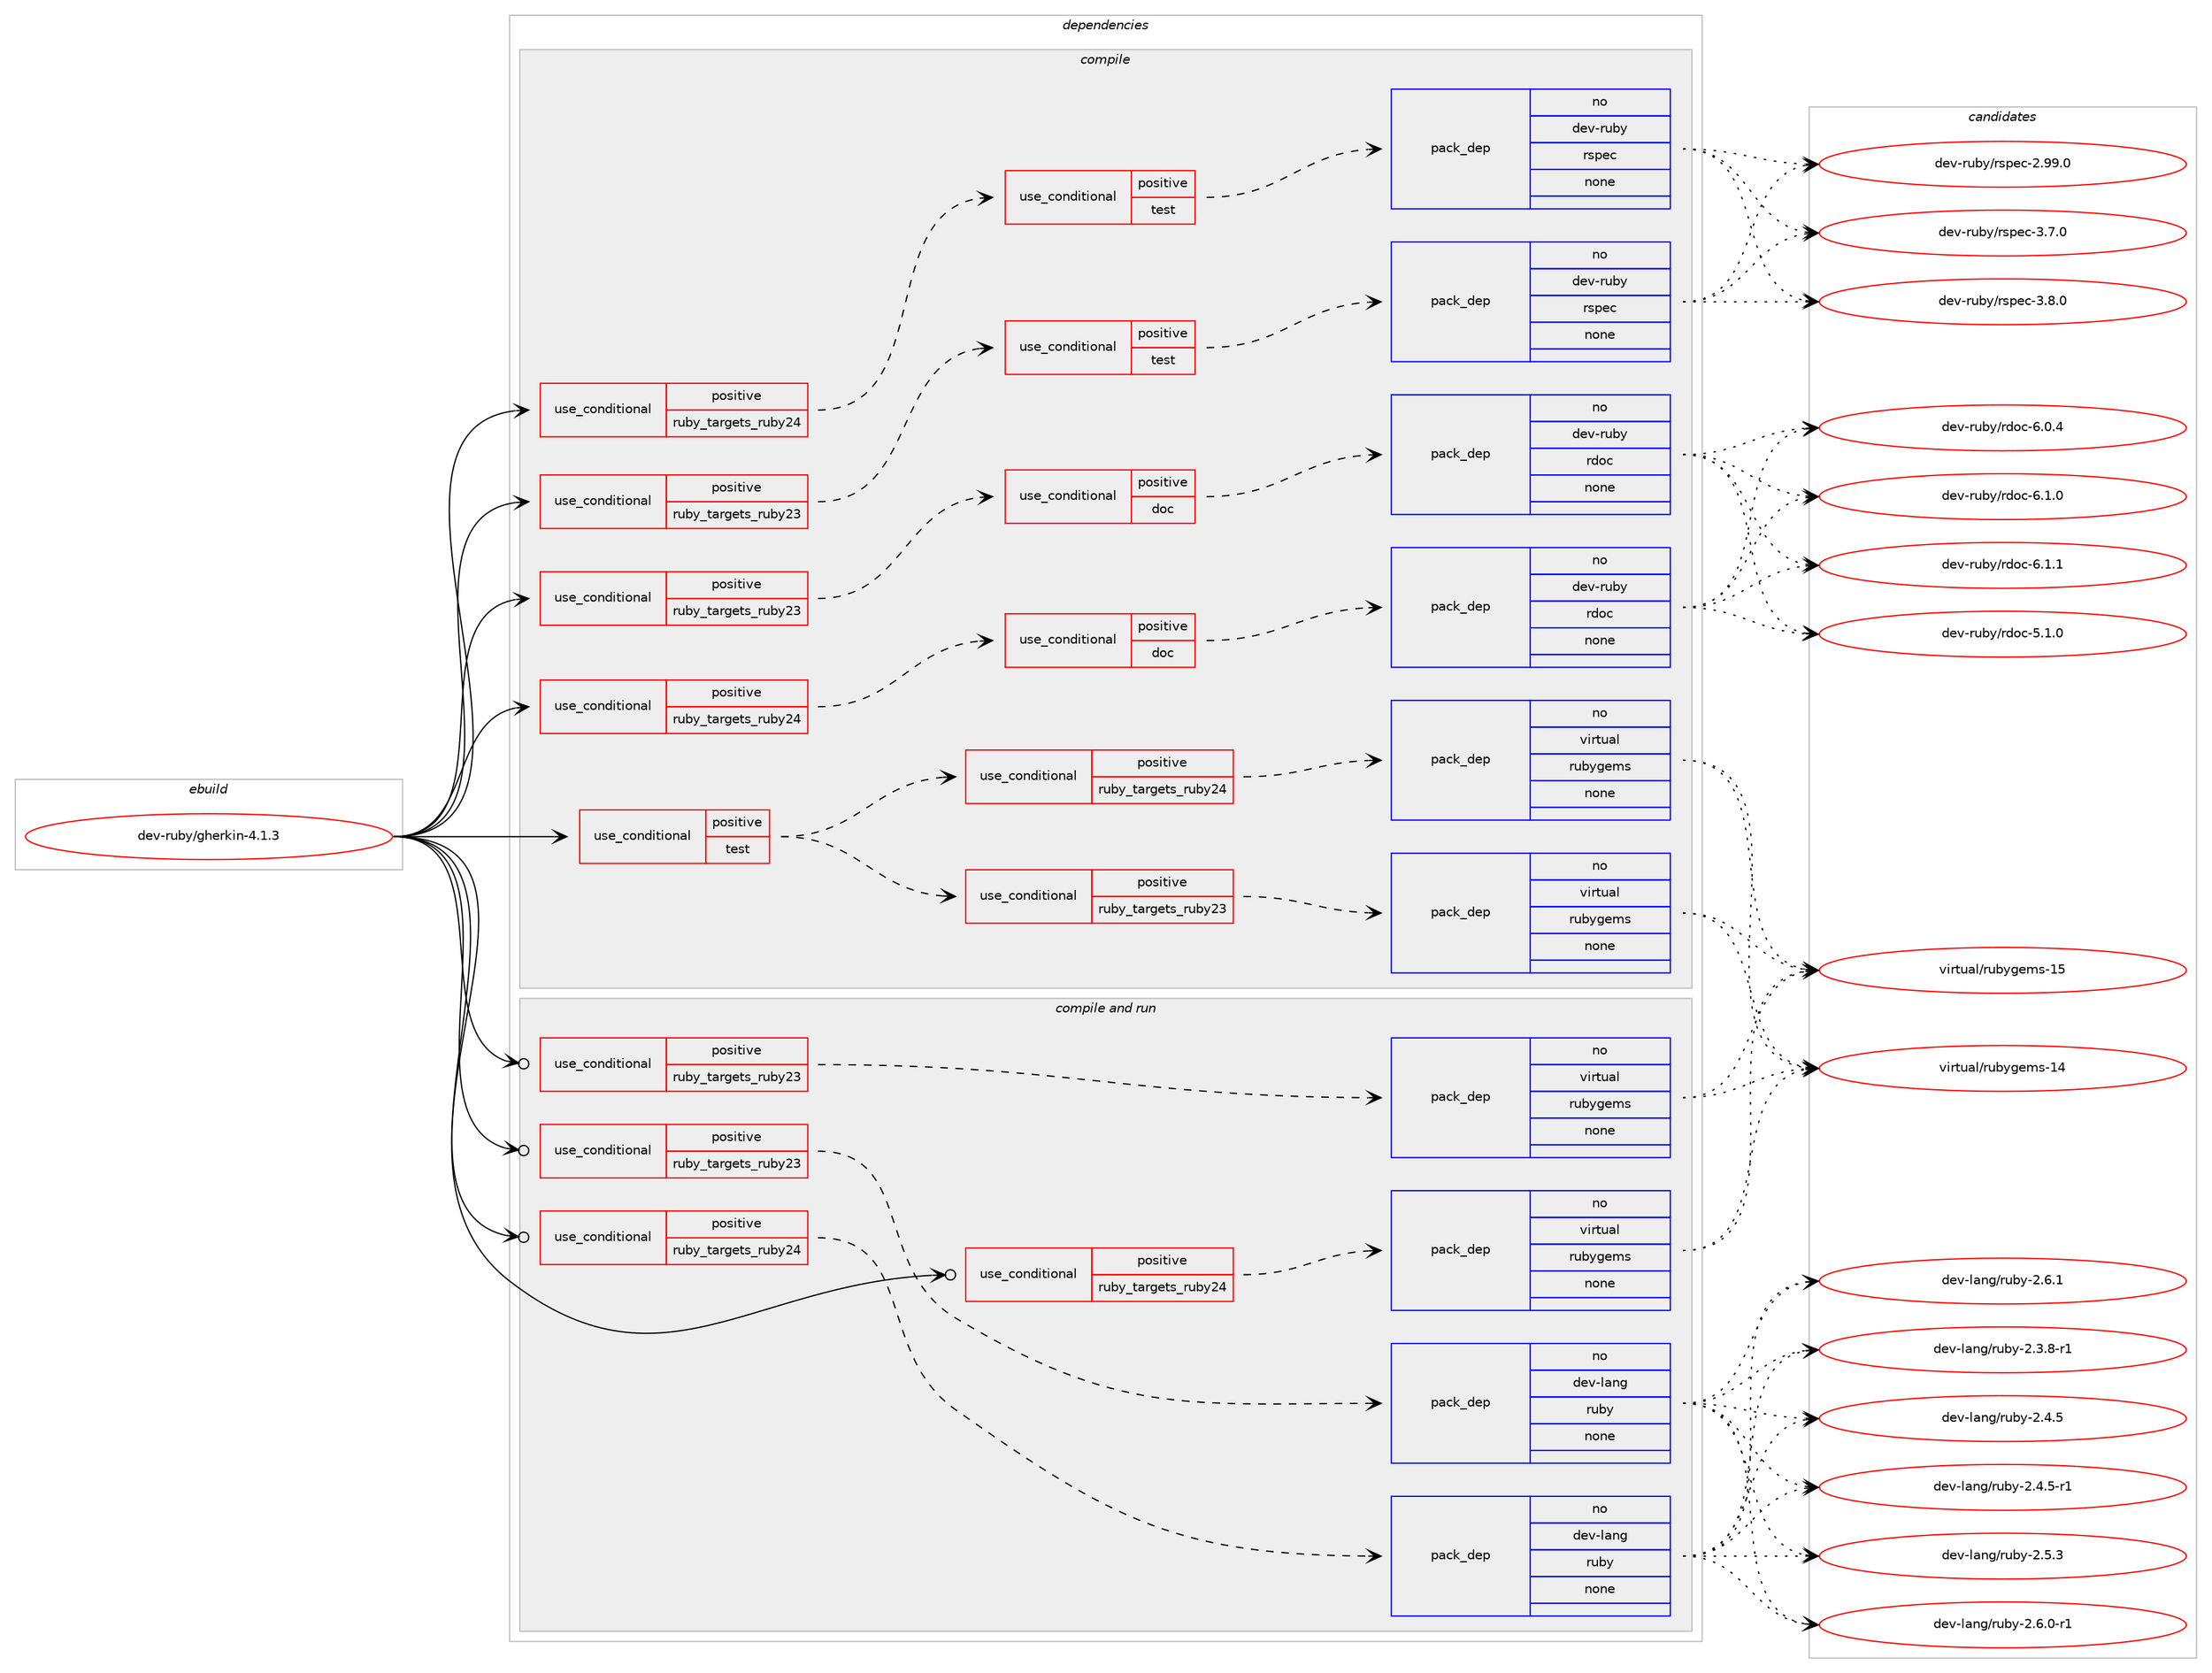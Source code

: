 digraph prolog {

# *************
# Graph options
# *************

newrank=true;
concentrate=true;
compound=true;
graph [rankdir=LR,fontname=Helvetica,fontsize=10,ranksep=1.5];#, ranksep=2.5, nodesep=0.2];
edge  [arrowhead=vee];
node  [fontname=Helvetica,fontsize=10];

# **********
# The ebuild
# **********

subgraph cluster_leftcol {
color=gray;
rank=same;
label=<<i>ebuild</i>>;
id [label="dev-ruby/gherkin-4.1.3", color=red, width=4, href="../dev-ruby/gherkin-4.1.3.svg"];
}

# ****************
# The dependencies
# ****************

subgraph cluster_midcol {
color=gray;
label=<<i>dependencies</i>>;
subgraph cluster_compile {
fillcolor="#eeeeee";
style=filled;
label=<<i>compile</i>>;
subgraph cond400787 {
dependency1495248 [label=<<TABLE BORDER="0" CELLBORDER="1" CELLSPACING="0" CELLPADDING="4"><TR><TD ROWSPAN="3" CELLPADDING="10">use_conditional</TD></TR><TR><TD>positive</TD></TR><TR><TD>ruby_targets_ruby23</TD></TR></TABLE>>, shape=none, color=red];
subgraph cond400788 {
dependency1495249 [label=<<TABLE BORDER="0" CELLBORDER="1" CELLSPACING="0" CELLPADDING="4"><TR><TD ROWSPAN="3" CELLPADDING="10">use_conditional</TD></TR><TR><TD>positive</TD></TR><TR><TD>doc</TD></TR></TABLE>>, shape=none, color=red];
subgraph pack1071016 {
dependency1495250 [label=<<TABLE BORDER="0" CELLBORDER="1" CELLSPACING="0" CELLPADDING="4" WIDTH="220"><TR><TD ROWSPAN="6" CELLPADDING="30">pack_dep</TD></TR><TR><TD WIDTH="110">no</TD></TR><TR><TD>dev-ruby</TD></TR><TR><TD>rdoc</TD></TR><TR><TD>none</TD></TR><TR><TD></TD></TR></TABLE>>, shape=none, color=blue];
}
dependency1495249:e -> dependency1495250:w [weight=20,style="dashed",arrowhead="vee"];
}
dependency1495248:e -> dependency1495249:w [weight=20,style="dashed",arrowhead="vee"];
}
id:e -> dependency1495248:w [weight=20,style="solid",arrowhead="vee"];
subgraph cond400789 {
dependency1495251 [label=<<TABLE BORDER="0" CELLBORDER="1" CELLSPACING="0" CELLPADDING="4"><TR><TD ROWSPAN="3" CELLPADDING="10">use_conditional</TD></TR><TR><TD>positive</TD></TR><TR><TD>ruby_targets_ruby23</TD></TR></TABLE>>, shape=none, color=red];
subgraph cond400790 {
dependency1495252 [label=<<TABLE BORDER="0" CELLBORDER="1" CELLSPACING="0" CELLPADDING="4"><TR><TD ROWSPAN="3" CELLPADDING="10">use_conditional</TD></TR><TR><TD>positive</TD></TR><TR><TD>test</TD></TR></TABLE>>, shape=none, color=red];
subgraph pack1071017 {
dependency1495253 [label=<<TABLE BORDER="0" CELLBORDER="1" CELLSPACING="0" CELLPADDING="4" WIDTH="220"><TR><TD ROWSPAN="6" CELLPADDING="30">pack_dep</TD></TR><TR><TD WIDTH="110">no</TD></TR><TR><TD>dev-ruby</TD></TR><TR><TD>rspec</TD></TR><TR><TD>none</TD></TR><TR><TD></TD></TR></TABLE>>, shape=none, color=blue];
}
dependency1495252:e -> dependency1495253:w [weight=20,style="dashed",arrowhead="vee"];
}
dependency1495251:e -> dependency1495252:w [weight=20,style="dashed",arrowhead="vee"];
}
id:e -> dependency1495251:w [weight=20,style="solid",arrowhead="vee"];
subgraph cond400791 {
dependency1495254 [label=<<TABLE BORDER="0" CELLBORDER="1" CELLSPACING="0" CELLPADDING="4"><TR><TD ROWSPAN="3" CELLPADDING="10">use_conditional</TD></TR><TR><TD>positive</TD></TR><TR><TD>ruby_targets_ruby24</TD></TR></TABLE>>, shape=none, color=red];
subgraph cond400792 {
dependency1495255 [label=<<TABLE BORDER="0" CELLBORDER="1" CELLSPACING="0" CELLPADDING="4"><TR><TD ROWSPAN="3" CELLPADDING="10">use_conditional</TD></TR><TR><TD>positive</TD></TR><TR><TD>doc</TD></TR></TABLE>>, shape=none, color=red];
subgraph pack1071018 {
dependency1495256 [label=<<TABLE BORDER="0" CELLBORDER="1" CELLSPACING="0" CELLPADDING="4" WIDTH="220"><TR><TD ROWSPAN="6" CELLPADDING="30">pack_dep</TD></TR><TR><TD WIDTH="110">no</TD></TR><TR><TD>dev-ruby</TD></TR><TR><TD>rdoc</TD></TR><TR><TD>none</TD></TR><TR><TD></TD></TR></TABLE>>, shape=none, color=blue];
}
dependency1495255:e -> dependency1495256:w [weight=20,style="dashed",arrowhead="vee"];
}
dependency1495254:e -> dependency1495255:w [weight=20,style="dashed",arrowhead="vee"];
}
id:e -> dependency1495254:w [weight=20,style="solid",arrowhead="vee"];
subgraph cond400793 {
dependency1495257 [label=<<TABLE BORDER="0" CELLBORDER="1" CELLSPACING="0" CELLPADDING="4"><TR><TD ROWSPAN="3" CELLPADDING="10">use_conditional</TD></TR><TR><TD>positive</TD></TR><TR><TD>ruby_targets_ruby24</TD></TR></TABLE>>, shape=none, color=red];
subgraph cond400794 {
dependency1495258 [label=<<TABLE BORDER="0" CELLBORDER="1" CELLSPACING="0" CELLPADDING="4"><TR><TD ROWSPAN="3" CELLPADDING="10">use_conditional</TD></TR><TR><TD>positive</TD></TR><TR><TD>test</TD></TR></TABLE>>, shape=none, color=red];
subgraph pack1071019 {
dependency1495259 [label=<<TABLE BORDER="0" CELLBORDER="1" CELLSPACING="0" CELLPADDING="4" WIDTH="220"><TR><TD ROWSPAN="6" CELLPADDING="30">pack_dep</TD></TR><TR><TD WIDTH="110">no</TD></TR><TR><TD>dev-ruby</TD></TR><TR><TD>rspec</TD></TR><TR><TD>none</TD></TR><TR><TD></TD></TR></TABLE>>, shape=none, color=blue];
}
dependency1495258:e -> dependency1495259:w [weight=20,style="dashed",arrowhead="vee"];
}
dependency1495257:e -> dependency1495258:w [weight=20,style="dashed",arrowhead="vee"];
}
id:e -> dependency1495257:w [weight=20,style="solid",arrowhead="vee"];
subgraph cond400795 {
dependency1495260 [label=<<TABLE BORDER="0" CELLBORDER="1" CELLSPACING="0" CELLPADDING="4"><TR><TD ROWSPAN="3" CELLPADDING="10">use_conditional</TD></TR><TR><TD>positive</TD></TR><TR><TD>test</TD></TR></TABLE>>, shape=none, color=red];
subgraph cond400796 {
dependency1495261 [label=<<TABLE BORDER="0" CELLBORDER="1" CELLSPACING="0" CELLPADDING="4"><TR><TD ROWSPAN="3" CELLPADDING="10">use_conditional</TD></TR><TR><TD>positive</TD></TR><TR><TD>ruby_targets_ruby23</TD></TR></TABLE>>, shape=none, color=red];
subgraph pack1071020 {
dependency1495262 [label=<<TABLE BORDER="0" CELLBORDER="1" CELLSPACING="0" CELLPADDING="4" WIDTH="220"><TR><TD ROWSPAN="6" CELLPADDING="30">pack_dep</TD></TR><TR><TD WIDTH="110">no</TD></TR><TR><TD>virtual</TD></TR><TR><TD>rubygems</TD></TR><TR><TD>none</TD></TR><TR><TD></TD></TR></TABLE>>, shape=none, color=blue];
}
dependency1495261:e -> dependency1495262:w [weight=20,style="dashed",arrowhead="vee"];
}
dependency1495260:e -> dependency1495261:w [weight=20,style="dashed",arrowhead="vee"];
subgraph cond400797 {
dependency1495263 [label=<<TABLE BORDER="0" CELLBORDER="1" CELLSPACING="0" CELLPADDING="4"><TR><TD ROWSPAN="3" CELLPADDING="10">use_conditional</TD></TR><TR><TD>positive</TD></TR><TR><TD>ruby_targets_ruby24</TD></TR></TABLE>>, shape=none, color=red];
subgraph pack1071021 {
dependency1495264 [label=<<TABLE BORDER="0" CELLBORDER="1" CELLSPACING="0" CELLPADDING="4" WIDTH="220"><TR><TD ROWSPAN="6" CELLPADDING="30">pack_dep</TD></TR><TR><TD WIDTH="110">no</TD></TR><TR><TD>virtual</TD></TR><TR><TD>rubygems</TD></TR><TR><TD>none</TD></TR><TR><TD></TD></TR></TABLE>>, shape=none, color=blue];
}
dependency1495263:e -> dependency1495264:w [weight=20,style="dashed",arrowhead="vee"];
}
dependency1495260:e -> dependency1495263:w [weight=20,style="dashed",arrowhead="vee"];
}
id:e -> dependency1495260:w [weight=20,style="solid",arrowhead="vee"];
}
subgraph cluster_compileandrun {
fillcolor="#eeeeee";
style=filled;
label=<<i>compile and run</i>>;
subgraph cond400798 {
dependency1495265 [label=<<TABLE BORDER="0" CELLBORDER="1" CELLSPACING="0" CELLPADDING="4"><TR><TD ROWSPAN="3" CELLPADDING="10">use_conditional</TD></TR><TR><TD>positive</TD></TR><TR><TD>ruby_targets_ruby23</TD></TR></TABLE>>, shape=none, color=red];
subgraph pack1071022 {
dependency1495266 [label=<<TABLE BORDER="0" CELLBORDER="1" CELLSPACING="0" CELLPADDING="4" WIDTH="220"><TR><TD ROWSPAN="6" CELLPADDING="30">pack_dep</TD></TR><TR><TD WIDTH="110">no</TD></TR><TR><TD>dev-lang</TD></TR><TR><TD>ruby</TD></TR><TR><TD>none</TD></TR><TR><TD></TD></TR></TABLE>>, shape=none, color=blue];
}
dependency1495265:e -> dependency1495266:w [weight=20,style="dashed",arrowhead="vee"];
}
id:e -> dependency1495265:w [weight=20,style="solid",arrowhead="odotvee"];
subgraph cond400799 {
dependency1495267 [label=<<TABLE BORDER="0" CELLBORDER="1" CELLSPACING="0" CELLPADDING="4"><TR><TD ROWSPAN="3" CELLPADDING="10">use_conditional</TD></TR><TR><TD>positive</TD></TR><TR><TD>ruby_targets_ruby23</TD></TR></TABLE>>, shape=none, color=red];
subgraph pack1071023 {
dependency1495268 [label=<<TABLE BORDER="0" CELLBORDER="1" CELLSPACING="0" CELLPADDING="4" WIDTH="220"><TR><TD ROWSPAN="6" CELLPADDING="30">pack_dep</TD></TR><TR><TD WIDTH="110">no</TD></TR><TR><TD>virtual</TD></TR><TR><TD>rubygems</TD></TR><TR><TD>none</TD></TR><TR><TD></TD></TR></TABLE>>, shape=none, color=blue];
}
dependency1495267:e -> dependency1495268:w [weight=20,style="dashed",arrowhead="vee"];
}
id:e -> dependency1495267:w [weight=20,style="solid",arrowhead="odotvee"];
subgraph cond400800 {
dependency1495269 [label=<<TABLE BORDER="0" CELLBORDER="1" CELLSPACING="0" CELLPADDING="4"><TR><TD ROWSPAN="3" CELLPADDING="10">use_conditional</TD></TR><TR><TD>positive</TD></TR><TR><TD>ruby_targets_ruby24</TD></TR></TABLE>>, shape=none, color=red];
subgraph pack1071024 {
dependency1495270 [label=<<TABLE BORDER="0" CELLBORDER="1" CELLSPACING="0" CELLPADDING="4" WIDTH="220"><TR><TD ROWSPAN="6" CELLPADDING="30">pack_dep</TD></TR><TR><TD WIDTH="110">no</TD></TR><TR><TD>dev-lang</TD></TR><TR><TD>ruby</TD></TR><TR><TD>none</TD></TR><TR><TD></TD></TR></TABLE>>, shape=none, color=blue];
}
dependency1495269:e -> dependency1495270:w [weight=20,style="dashed",arrowhead="vee"];
}
id:e -> dependency1495269:w [weight=20,style="solid",arrowhead="odotvee"];
subgraph cond400801 {
dependency1495271 [label=<<TABLE BORDER="0" CELLBORDER="1" CELLSPACING="0" CELLPADDING="4"><TR><TD ROWSPAN="3" CELLPADDING="10">use_conditional</TD></TR><TR><TD>positive</TD></TR><TR><TD>ruby_targets_ruby24</TD></TR></TABLE>>, shape=none, color=red];
subgraph pack1071025 {
dependency1495272 [label=<<TABLE BORDER="0" CELLBORDER="1" CELLSPACING="0" CELLPADDING="4" WIDTH="220"><TR><TD ROWSPAN="6" CELLPADDING="30">pack_dep</TD></TR><TR><TD WIDTH="110">no</TD></TR><TR><TD>virtual</TD></TR><TR><TD>rubygems</TD></TR><TR><TD>none</TD></TR><TR><TD></TD></TR></TABLE>>, shape=none, color=blue];
}
dependency1495271:e -> dependency1495272:w [weight=20,style="dashed",arrowhead="vee"];
}
id:e -> dependency1495271:w [weight=20,style="solid",arrowhead="odotvee"];
}
subgraph cluster_run {
fillcolor="#eeeeee";
style=filled;
label=<<i>run</i>>;
}
}

# **************
# The candidates
# **************

subgraph cluster_choices {
rank=same;
color=gray;
label=<<i>candidates</i>>;

subgraph choice1071016 {
color=black;
nodesep=1;
choice10010111845114117981214711410011199455346494648 [label="dev-ruby/rdoc-5.1.0", color=red, width=4,href="../dev-ruby/rdoc-5.1.0.svg"];
choice10010111845114117981214711410011199455446484652 [label="dev-ruby/rdoc-6.0.4", color=red, width=4,href="../dev-ruby/rdoc-6.0.4.svg"];
choice10010111845114117981214711410011199455446494648 [label="dev-ruby/rdoc-6.1.0", color=red, width=4,href="../dev-ruby/rdoc-6.1.0.svg"];
choice10010111845114117981214711410011199455446494649 [label="dev-ruby/rdoc-6.1.1", color=red, width=4,href="../dev-ruby/rdoc-6.1.1.svg"];
dependency1495250:e -> choice10010111845114117981214711410011199455346494648:w [style=dotted,weight="100"];
dependency1495250:e -> choice10010111845114117981214711410011199455446484652:w [style=dotted,weight="100"];
dependency1495250:e -> choice10010111845114117981214711410011199455446494648:w [style=dotted,weight="100"];
dependency1495250:e -> choice10010111845114117981214711410011199455446494649:w [style=dotted,weight="100"];
}
subgraph choice1071017 {
color=black;
nodesep=1;
choice1001011184511411798121471141151121019945504657574648 [label="dev-ruby/rspec-2.99.0", color=red, width=4,href="../dev-ruby/rspec-2.99.0.svg"];
choice10010111845114117981214711411511210199455146554648 [label="dev-ruby/rspec-3.7.0", color=red, width=4,href="../dev-ruby/rspec-3.7.0.svg"];
choice10010111845114117981214711411511210199455146564648 [label="dev-ruby/rspec-3.8.0", color=red, width=4,href="../dev-ruby/rspec-3.8.0.svg"];
dependency1495253:e -> choice1001011184511411798121471141151121019945504657574648:w [style=dotted,weight="100"];
dependency1495253:e -> choice10010111845114117981214711411511210199455146554648:w [style=dotted,weight="100"];
dependency1495253:e -> choice10010111845114117981214711411511210199455146564648:w [style=dotted,weight="100"];
}
subgraph choice1071018 {
color=black;
nodesep=1;
choice10010111845114117981214711410011199455346494648 [label="dev-ruby/rdoc-5.1.0", color=red, width=4,href="../dev-ruby/rdoc-5.1.0.svg"];
choice10010111845114117981214711410011199455446484652 [label="dev-ruby/rdoc-6.0.4", color=red, width=4,href="../dev-ruby/rdoc-6.0.4.svg"];
choice10010111845114117981214711410011199455446494648 [label="dev-ruby/rdoc-6.1.0", color=red, width=4,href="../dev-ruby/rdoc-6.1.0.svg"];
choice10010111845114117981214711410011199455446494649 [label="dev-ruby/rdoc-6.1.1", color=red, width=4,href="../dev-ruby/rdoc-6.1.1.svg"];
dependency1495256:e -> choice10010111845114117981214711410011199455346494648:w [style=dotted,weight="100"];
dependency1495256:e -> choice10010111845114117981214711410011199455446484652:w [style=dotted,weight="100"];
dependency1495256:e -> choice10010111845114117981214711410011199455446494648:w [style=dotted,weight="100"];
dependency1495256:e -> choice10010111845114117981214711410011199455446494649:w [style=dotted,weight="100"];
}
subgraph choice1071019 {
color=black;
nodesep=1;
choice1001011184511411798121471141151121019945504657574648 [label="dev-ruby/rspec-2.99.0", color=red, width=4,href="../dev-ruby/rspec-2.99.0.svg"];
choice10010111845114117981214711411511210199455146554648 [label="dev-ruby/rspec-3.7.0", color=red, width=4,href="../dev-ruby/rspec-3.7.0.svg"];
choice10010111845114117981214711411511210199455146564648 [label="dev-ruby/rspec-3.8.0", color=red, width=4,href="../dev-ruby/rspec-3.8.0.svg"];
dependency1495259:e -> choice1001011184511411798121471141151121019945504657574648:w [style=dotted,weight="100"];
dependency1495259:e -> choice10010111845114117981214711411511210199455146554648:w [style=dotted,weight="100"];
dependency1495259:e -> choice10010111845114117981214711411511210199455146564648:w [style=dotted,weight="100"];
}
subgraph choice1071020 {
color=black;
nodesep=1;
choice118105114116117971084711411798121103101109115454952 [label="virtual/rubygems-14", color=red, width=4,href="../virtual/rubygems-14.svg"];
choice118105114116117971084711411798121103101109115454953 [label="virtual/rubygems-15", color=red, width=4,href="../virtual/rubygems-15.svg"];
dependency1495262:e -> choice118105114116117971084711411798121103101109115454952:w [style=dotted,weight="100"];
dependency1495262:e -> choice118105114116117971084711411798121103101109115454953:w [style=dotted,weight="100"];
}
subgraph choice1071021 {
color=black;
nodesep=1;
choice118105114116117971084711411798121103101109115454952 [label="virtual/rubygems-14", color=red, width=4,href="../virtual/rubygems-14.svg"];
choice118105114116117971084711411798121103101109115454953 [label="virtual/rubygems-15", color=red, width=4,href="../virtual/rubygems-15.svg"];
dependency1495264:e -> choice118105114116117971084711411798121103101109115454952:w [style=dotted,weight="100"];
dependency1495264:e -> choice118105114116117971084711411798121103101109115454953:w [style=dotted,weight="100"];
}
subgraph choice1071022 {
color=black;
nodesep=1;
choice100101118451089711010347114117981214550465146564511449 [label="dev-lang/ruby-2.3.8-r1", color=red, width=4,href="../dev-lang/ruby-2.3.8-r1.svg"];
choice10010111845108971101034711411798121455046524653 [label="dev-lang/ruby-2.4.5", color=red, width=4,href="../dev-lang/ruby-2.4.5.svg"];
choice100101118451089711010347114117981214550465246534511449 [label="dev-lang/ruby-2.4.5-r1", color=red, width=4,href="../dev-lang/ruby-2.4.5-r1.svg"];
choice10010111845108971101034711411798121455046534651 [label="dev-lang/ruby-2.5.3", color=red, width=4,href="../dev-lang/ruby-2.5.3.svg"];
choice100101118451089711010347114117981214550465446484511449 [label="dev-lang/ruby-2.6.0-r1", color=red, width=4,href="../dev-lang/ruby-2.6.0-r1.svg"];
choice10010111845108971101034711411798121455046544649 [label="dev-lang/ruby-2.6.1", color=red, width=4,href="../dev-lang/ruby-2.6.1.svg"];
dependency1495266:e -> choice100101118451089711010347114117981214550465146564511449:w [style=dotted,weight="100"];
dependency1495266:e -> choice10010111845108971101034711411798121455046524653:w [style=dotted,weight="100"];
dependency1495266:e -> choice100101118451089711010347114117981214550465246534511449:w [style=dotted,weight="100"];
dependency1495266:e -> choice10010111845108971101034711411798121455046534651:w [style=dotted,weight="100"];
dependency1495266:e -> choice100101118451089711010347114117981214550465446484511449:w [style=dotted,weight="100"];
dependency1495266:e -> choice10010111845108971101034711411798121455046544649:w [style=dotted,weight="100"];
}
subgraph choice1071023 {
color=black;
nodesep=1;
choice118105114116117971084711411798121103101109115454952 [label="virtual/rubygems-14", color=red, width=4,href="../virtual/rubygems-14.svg"];
choice118105114116117971084711411798121103101109115454953 [label="virtual/rubygems-15", color=red, width=4,href="../virtual/rubygems-15.svg"];
dependency1495268:e -> choice118105114116117971084711411798121103101109115454952:w [style=dotted,weight="100"];
dependency1495268:e -> choice118105114116117971084711411798121103101109115454953:w [style=dotted,weight="100"];
}
subgraph choice1071024 {
color=black;
nodesep=1;
choice100101118451089711010347114117981214550465146564511449 [label="dev-lang/ruby-2.3.8-r1", color=red, width=4,href="../dev-lang/ruby-2.3.8-r1.svg"];
choice10010111845108971101034711411798121455046524653 [label="dev-lang/ruby-2.4.5", color=red, width=4,href="../dev-lang/ruby-2.4.5.svg"];
choice100101118451089711010347114117981214550465246534511449 [label="dev-lang/ruby-2.4.5-r1", color=red, width=4,href="../dev-lang/ruby-2.4.5-r1.svg"];
choice10010111845108971101034711411798121455046534651 [label="dev-lang/ruby-2.5.3", color=red, width=4,href="../dev-lang/ruby-2.5.3.svg"];
choice100101118451089711010347114117981214550465446484511449 [label="dev-lang/ruby-2.6.0-r1", color=red, width=4,href="../dev-lang/ruby-2.6.0-r1.svg"];
choice10010111845108971101034711411798121455046544649 [label="dev-lang/ruby-2.6.1", color=red, width=4,href="../dev-lang/ruby-2.6.1.svg"];
dependency1495270:e -> choice100101118451089711010347114117981214550465146564511449:w [style=dotted,weight="100"];
dependency1495270:e -> choice10010111845108971101034711411798121455046524653:w [style=dotted,weight="100"];
dependency1495270:e -> choice100101118451089711010347114117981214550465246534511449:w [style=dotted,weight="100"];
dependency1495270:e -> choice10010111845108971101034711411798121455046534651:w [style=dotted,weight="100"];
dependency1495270:e -> choice100101118451089711010347114117981214550465446484511449:w [style=dotted,weight="100"];
dependency1495270:e -> choice10010111845108971101034711411798121455046544649:w [style=dotted,weight="100"];
}
subgraph choice1071025 {
color=black;
nodesep=1;
choice118105114116117971084711411798121103101109115454952 [label="virtual/rubygems-14", color=red, width=4,href="../virtual/rubygems-14.svg"];
choice118105114116117971084711411798121103101109115454953 [label="virtual/rubygems-15", color=red, width=4,href="../virtual/rubygems-15.svg"];
dependency1495272:e -> choice118105114116117971084711411798121103101109115454952:w [style=dotted,weight="100"];
dependency1495272:e -> choice118105114116117971084711411798121103101109115454953:w [style=dotted,weight="100"];
}
}

}
